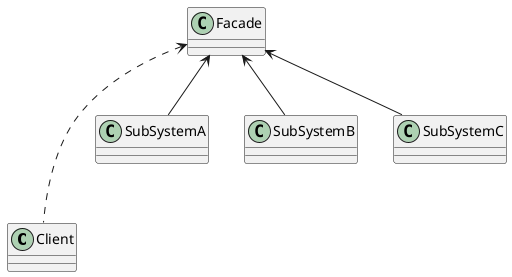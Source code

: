 @startuml

class Client
class Facade
class SubSystemA
class SubSystemB
class SubSystemC

Facade <... Client
Facade <-- SubSystemA
Facade <-- SubSystemB
Facade <-- SubSystemC

@enduml
